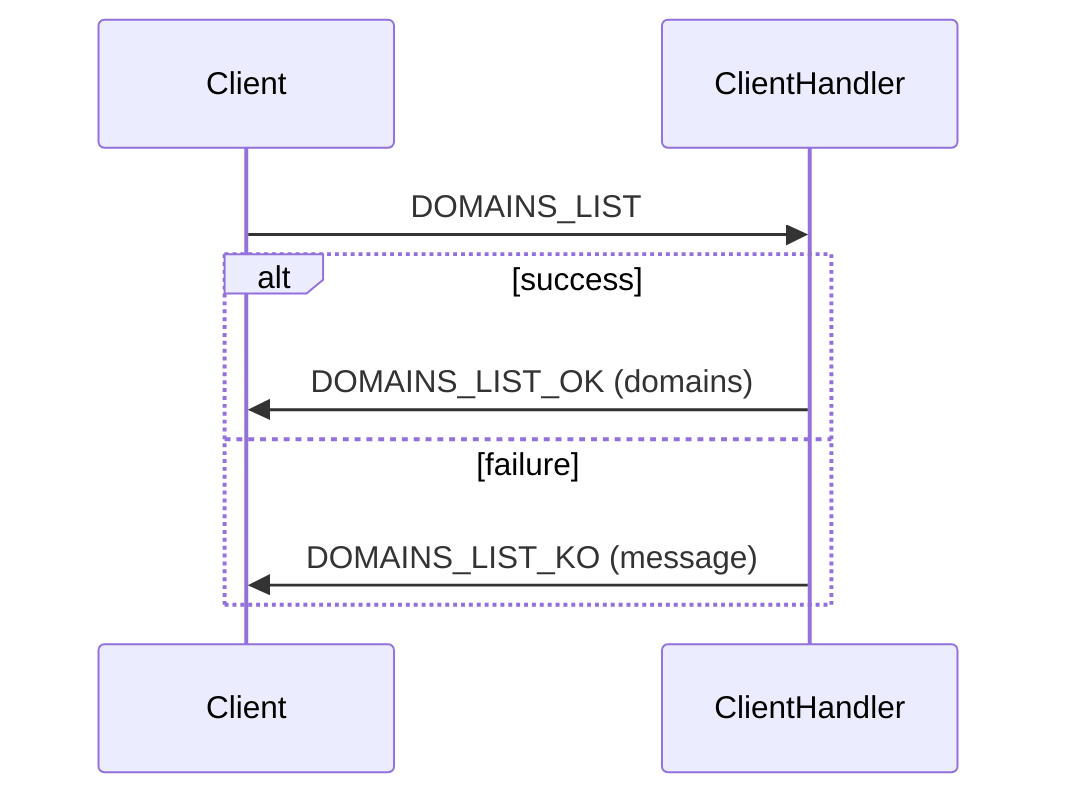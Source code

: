 sequenceDiagram
participant Client
participant ClientHandler
Client->>ClientHandler: DOMAINS_LIST
alt success
    ClientHandler->>Client: DOMAINS_LIST_OK (domains)
else failure
    ClientHandler->>Client: DOMAINS_LIST_KO (message)
end
